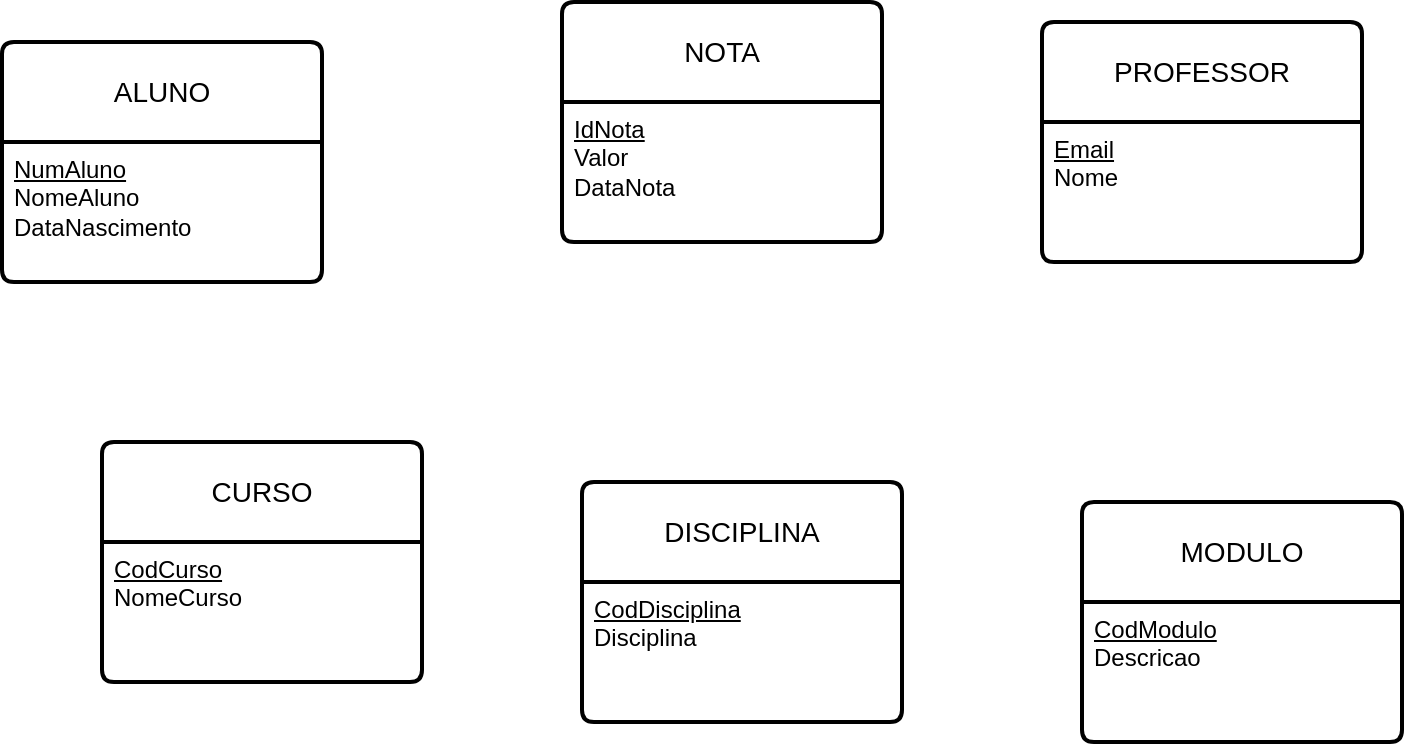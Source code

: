 <mxfile version="28.2.7">
  <diagram name="Página-1" id="Y6UcipXt3WbVuK55bRc3">
    <mxGraphModel dx="1186" dy="755" grid="1" gridSize="10" guides="1" tooltips="1" connect="1" arrows="1" fold="1" page="1" pageScale="1" pageWidth="827" pageHeight="1169" math="0" shadow="0">
      <root>
        <mxCell id="0" />
        <mxCell id="1" parent="0" />
        <mxCell id="K7fEcMI6iq_2AUcMG_aX-1" value="ALUNO" style="swimlane;childLayout=stackLayout;horizontal=1;startSize=50;horizontalStack=0;rounded=1;fontSize=14;fontStyle=0;strokeWidth=2;resizeParent=0;resizeLast=1;shadow=0;dashed=0;align=center;arcSize=4;whiteSpace=wrap;html=1;" parent="1" vertex="1">
          <mxGeometry x="50" y="330" width="160" height="120" as="geometry" />
        </mxCell>
        <mxCell id="K7fEcMI6iq_2AUcMG_aX-2" value="&lt;u&gt;NumAluno&lt;/u&gt;&lt;div&gt;NomeAluno&lt;/div&gt;&lt;div&gt;DataNascimento&lt;/div&gt;" style="align=left;strokeColor=none;fillColor=none;spacingLeft=4;spacingRight=4;fontSize=12;verticalAlign=top;resizable=0;rotatable=0;part=1;html=1;whiteSpace=wrap;" parent="K7fEcMI6iq_2AUcMG_aX-1" vertex="1">
          <mxGeometry y="50" width="160" height="70" as="geometry" />
        </mxCell>
        <mxCell id="K7fEcMI6iq_2AUcMG_aX-3" value="NOTA" style="swimlane;childLayout=stackLayout;horizontal=1;startSize=50;horizontalStack=0;rounded=1;fontSize=14;fontStyle=0;strokeWidth=2;resizeParent=0;resizeLast=1;shadow=0;dashed=0;align=center;arcSize=4;whiteSpace=wrap;html=1;" parent="1" vertex="1">
          <mxGeometry x="330" y="310" width="160" height="120" as="geometry" />
        </mxCell>
        <mxCell id="K7fEcMI6iq_2AUcMG_aX-4" value="&lt;div&gt;&lt;u&gt;IdNota&lt;/u&gt;&lt;/div&gt;Valor&lt;div&gt;DataNota&lt;/div&gt;" style="align=left;strokeColor=none;fillColor=none;spacingLeft=4;spacingRight=4;fontSize=12;verticalAlign=top;resizable=0;rotatable=0;part=1;html=1;whiteSpace=wrap;" parent="K7fEcMI6iq_2AUcMG_aX-3" vertex="1">
          <mxGeometry y="50" width="160" height="70" as="geometry" />
        </mxCell>
        <mxCell id="K7fEcMI6iq_2AUcMG_aX-5" value="PROFESSOR" style="swimlane;childLayout=stackLayout;horizontal=1;startSize=50;horizontalStack=0;rounded=1;fontSize=14;fontStyle=0;strokeWidth=2;resizeParent=0;resizeLast=1;shadow=0;dashed=0;align=center;arcSize=4;whiteSpace=wrap;html=1;" parent="1" vertex="1">
          <mxGeometry x="570" y="320" width="160" height="120" as="geometry" />
        </mxCell>
        <mxCell id="K7fEcMI6iq_2AUcMG_aX-6" value="&lt;u&gt;Email&lt;/u&gt;&lt;div&gt;Nome&lt;/div&gt;" style="align=left;strokeColor=none;fillColor=none;spacingLeft=4;spacingRight=4;fontSize=12;verticalAlign=top;resizable=0;rotatable=0;part=1;html=1;whiteSpace=wrap;" parent="K7fEcMI6iq_2AUcMG_aX-5" vertex="1">
          <mxGeometry y="50" width="160" height="70" as="geometry" />
        </mxCell>
        <mxCell id="K7fEcMI6iq_2AUcMG_aX-7" value="CURSO" style="swimlane;childLayout=stackLayout;horizontal=1;startSize=50;horizontalStack=0;rounded=1;fontSize=14;fontStyle=0;strokeWidth=2;resizeParent=0;resizeLast=1;shadow=0;dashed=0;align=center;arcSize=4;whiteSpace=wrap;html=1;" parent="1" vertex="1">
          <mxGeometry x="100" y="530" width="160" height="120" as="geometry" />
        </mxCell>
        <mxCell id="K7fEcMI6iq_2AUcMG_aX-8" value="&lt;u&gt;CodCurso&lt;/u&gt;&lt;div&gt;NomeCurso&lt;/div&gt;" style="align=left;strokeColor=none;fillColor=none;spacingLeft=4;spacingRight=4;fontSize=12;verticalAlign=top;resizable=0;rotatable=0;part=1;html=1;whiteSpace=wrap;" parent="K7fEcMI6iq_2AUcMG_aX-7" vertex="1">
          <mxGeometry y="50" width="160" height="70" as="geometry" />
        </mxCell>
        <mxCell id="K7fEcMI6iq_2AUcMG_aX-9" value="DISCIPLINA" style="swimlane;childLayout=stackLayout;horizontal=1;startSize=50;horizontalStack=0;rounded=1;fontSize=14;fontStyle=0;strokeWidth=2;resizeParent=0;resizeLast=1;shadow=0;dashed=0;align=center;arcSize=4;whiteSpace=wrap;html=1;" parent="1" vertex="1">
          <mxGeometry x="340" y="550" width="160" height="120" as="geometry" />
        </mxCell>
        <mxCell id="K7fEcMI6iq_2AUcMG_aX-10" value="&lt;u&gt;CodDisciplina&lt;/u&gt;&lt;div&gt;Disciplina&lt;/div&gt;" style="align=left;strokeColor=none;fillColor=none;spacingLeft=4;spacingRight=4;fontSize=12;verticalAlign=top;resizable=0;rotatable=0;part=1;html=1;whiteSpace=wrap;" parent="K7fEcMI6iq_2AUcMG_aX-9" vertex="1">
          <mxGeometry y="50" width="160" height="70" as="geometry" />
        </mxCell>
        <mxCell id="K7fEcMI6iq_2AUcMG_aX-11" value="MODULO" style="swimlane;childLayout=stackLayout;horizontal=1;startSize=50;horizontalStack=0;rounded=1;fontSize=14;fontStyle=0;strokeWidth=2;resizeParent=0;resizeLast=1;shadow=0;dashed=0;align=center;arcSize=4;whiteSpace=wrap;html=1;" parent="1" vertex="1">
          <mxGeometry x="590" y="560" width="160" height="120" as="geometry" />
        </mxCell>
        <mxCell id="K7fEcMI6iq_2AUcMG_aX-12" value="&lt;u&gt;CodModulo&lt;/u&gt;&lt;div&gt;Descricao&lt;/div&gt;" style="align=left;strokeColor=none;fillColor=none;spacingLeft=4;spacingRight=4;fontSize=12;verticalAlign=top;resizable=0;rotatable=0;part=1;html=1;whiteSpace=wrap;" parent="K7fEcMI6iq_2AUcMG_aX-11" vertex="1">
          <mxGeometry y="50" width="160" height="70" as="geometry" />
        </mxCell>
      </root>
    </mxGraphModel>
  </diagram>
</mxfile>
